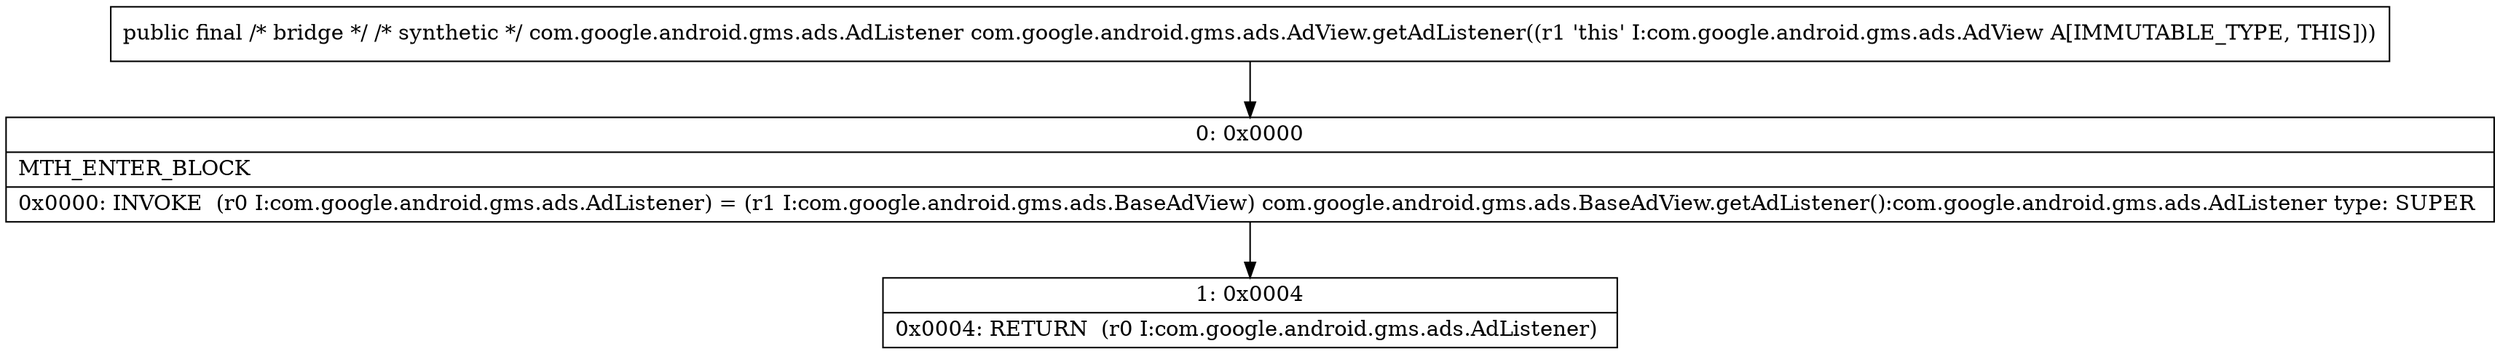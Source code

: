 digraph "CFG forcom.google.android.gms.ads.AdView.getAdListener()Lcom\/google\/android\/gms\/ads\/AdListener;" {
Node_0 [shape=record,label="{0\:\ 0x0000|MTH_ENTER_BLOCK\l|0x0000: INVOKE  (r0 I:com.google.android.gms.ads.AdListener) = (r1 I:com.google.android.gms.ads.BaseAdView) com.google.android.gms.ads.BaseAdView.getAdListener():com.google.android.gms.ads.AdListener type: SUPER \l}"];
Node_1 [shape=record,label="{1\:\ 0x0004|0x0004: RETURN  (r0 I:com.google.android.gms.ads.AdListener) \l}"];
MethodNode[shape=record,label="{public final \/* bridge *\/ \/* synthetic *\/ com.google.android.gms.ads.AdListener com.google.android.gms.ads.AdView.getAdListener((r1 'this' I:com.google.android.gms.ads.AdView A[IMMUTABLE_TYPE, THIS])) }"];
MethodNode -> Node_0;
Node_0 -> Node_1;
}

